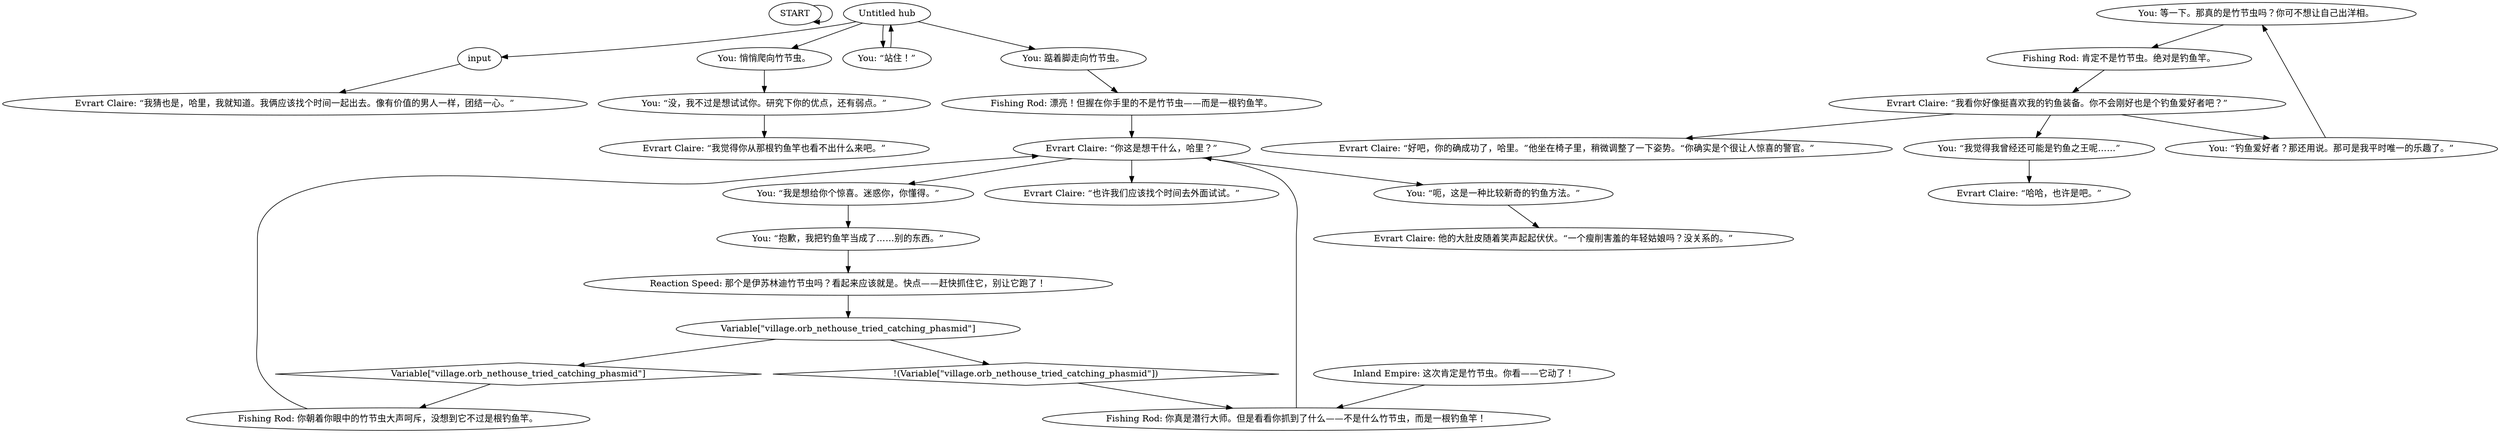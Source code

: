 # EVRART ORB / fishing rod convo
# Quick attempt to catch the fishing rod...
# ==================================================
digraph G {
	  0 [label="START"];
	  1 [label="input"];
	  2 [label="You: 等一下。那真的是竹节虫吗？你可不想让自己出洋相。"];
	  3 [label="Evrart Claire: “我猜也是，哈里，我就知道。我俩应该找个时间一起出去。像有价值的男人一样，团结一心。”"];
	  4 [label="Reaction Speed: 那个是伊苏林迪竹节虫吗？看起来应该就是。快点——赶快抓住它，别让它跑了！"];
	  5 [label="Evrart Claire: 他的大肚皮随着笑声起起伏伏。“一个瘦削害羞的年轻姑娘吗？没关系的。”"];
	  6 [label="Evrart Claire: “也许我们应该找个时间去外面试试。”"];
	  7 [label="You: “抱歉，我把钓鱼竿当成了……别的东西。”"];
	  8 [label="Evrart Claire: “好吧，你的确成功了，哈里。”他坐在椅子里，稍微调整了一下姿势。“你确实是个很让人惊喜的警官。”"];
	  9 [label="You: “没，我不过是想试试你。研究下你的优点，还有弱点。”"];
	  10 [label="Fishing Rod: 你真是潜行大师。但是看看你抓到了什么——不是什么竹节虫，而是一根钓鱼竿！"];
	  11 [label="Untitled hub"];
	  12 [label="Fishing Rod: 你朝着你眼中的竹节虫大声呵斥，没想到它不过是根钓鱼竿。"];
	  13 [label="Inland Empire: 这次肯定是竹节虫。你看——它动了！"];
	  14 [label="You: “钓鱼爱好者？那还用说。那可是我平时唯一的乐趣了。”"];
	  15 [label="Fishing Rod: 肯定不是竹节虫。绝对是钓鱼竿。"];
	  16 [label="Evrart Claire: “我觉得你从那根钓鱼竿也看不出什么来吧。”"];
	  17 [label="You: “我是想给你个惊喜。迷惑你，你懂得。”"];
	  18 [label="Evrart Claire: “我看你好像挺喜欢我的钓鱼装备。你不会刚好也是个钓鱼爱好者吧？”"];
	  19 [label="You: 悄悄爬向竹节虫。"];
	  20 [label="You: “站住！”"];
	  21 [label="Fishing Rod: 漂亮！但握在你手里的不是竹节虫——而是一根钓鱼竿。"];
	  22 [label="You: “呃，这是一种比较新奇的钓鱼方法。”"];
	  23 [label="You: 踮着脚走向竹节虫。"];
	  24 [label="Evrart Claire: “你这是想干什么，哈里？”"];
	  25 [label="Evrart Claire: “哈哈，也许是吧。”"];
	  26 [label="You: “我觉得我曾经还可能是钓鱼之王呢……”"];
	  27 [label="Variable[\"village.orb_nethouse_tried_catching_phasmid\"]"];
	  28 [label="Variable[\"village.orb_nethouse_tried_catching_phasmid\"]", shape=diamond];
	  29 [label="!(Variable[\"village.orb_nethouse_tried_catching_phasmid\"])", shape=diamond];
	  0 -> 0
	  1 -> 3
	  2 -> 15
	  4 -> 27
	  7 -> 4
	  9 -> 16
	  10 -> 24
	  11 -> 1
	  11 -> 19
	  11 -> 20
	  11 -> 23
	  12 -> 24
	  13 -> 10
	  14 -> 2
	  15 -> 18
	  17 -> 7
	  18 -> 8
	  18 -> 26
	  18 -> 14
	  19 -> 9
	  20 -> 11
	  21 -> 24
	  22 -> 5
	  23 -> 21
	  24 -> 17
	  24 -> 22
	  24 -> 6
	  26 -> 25
	  27 -> 28
	  27 -> 29
	  28 -> 12
	  29 -> 10
}

